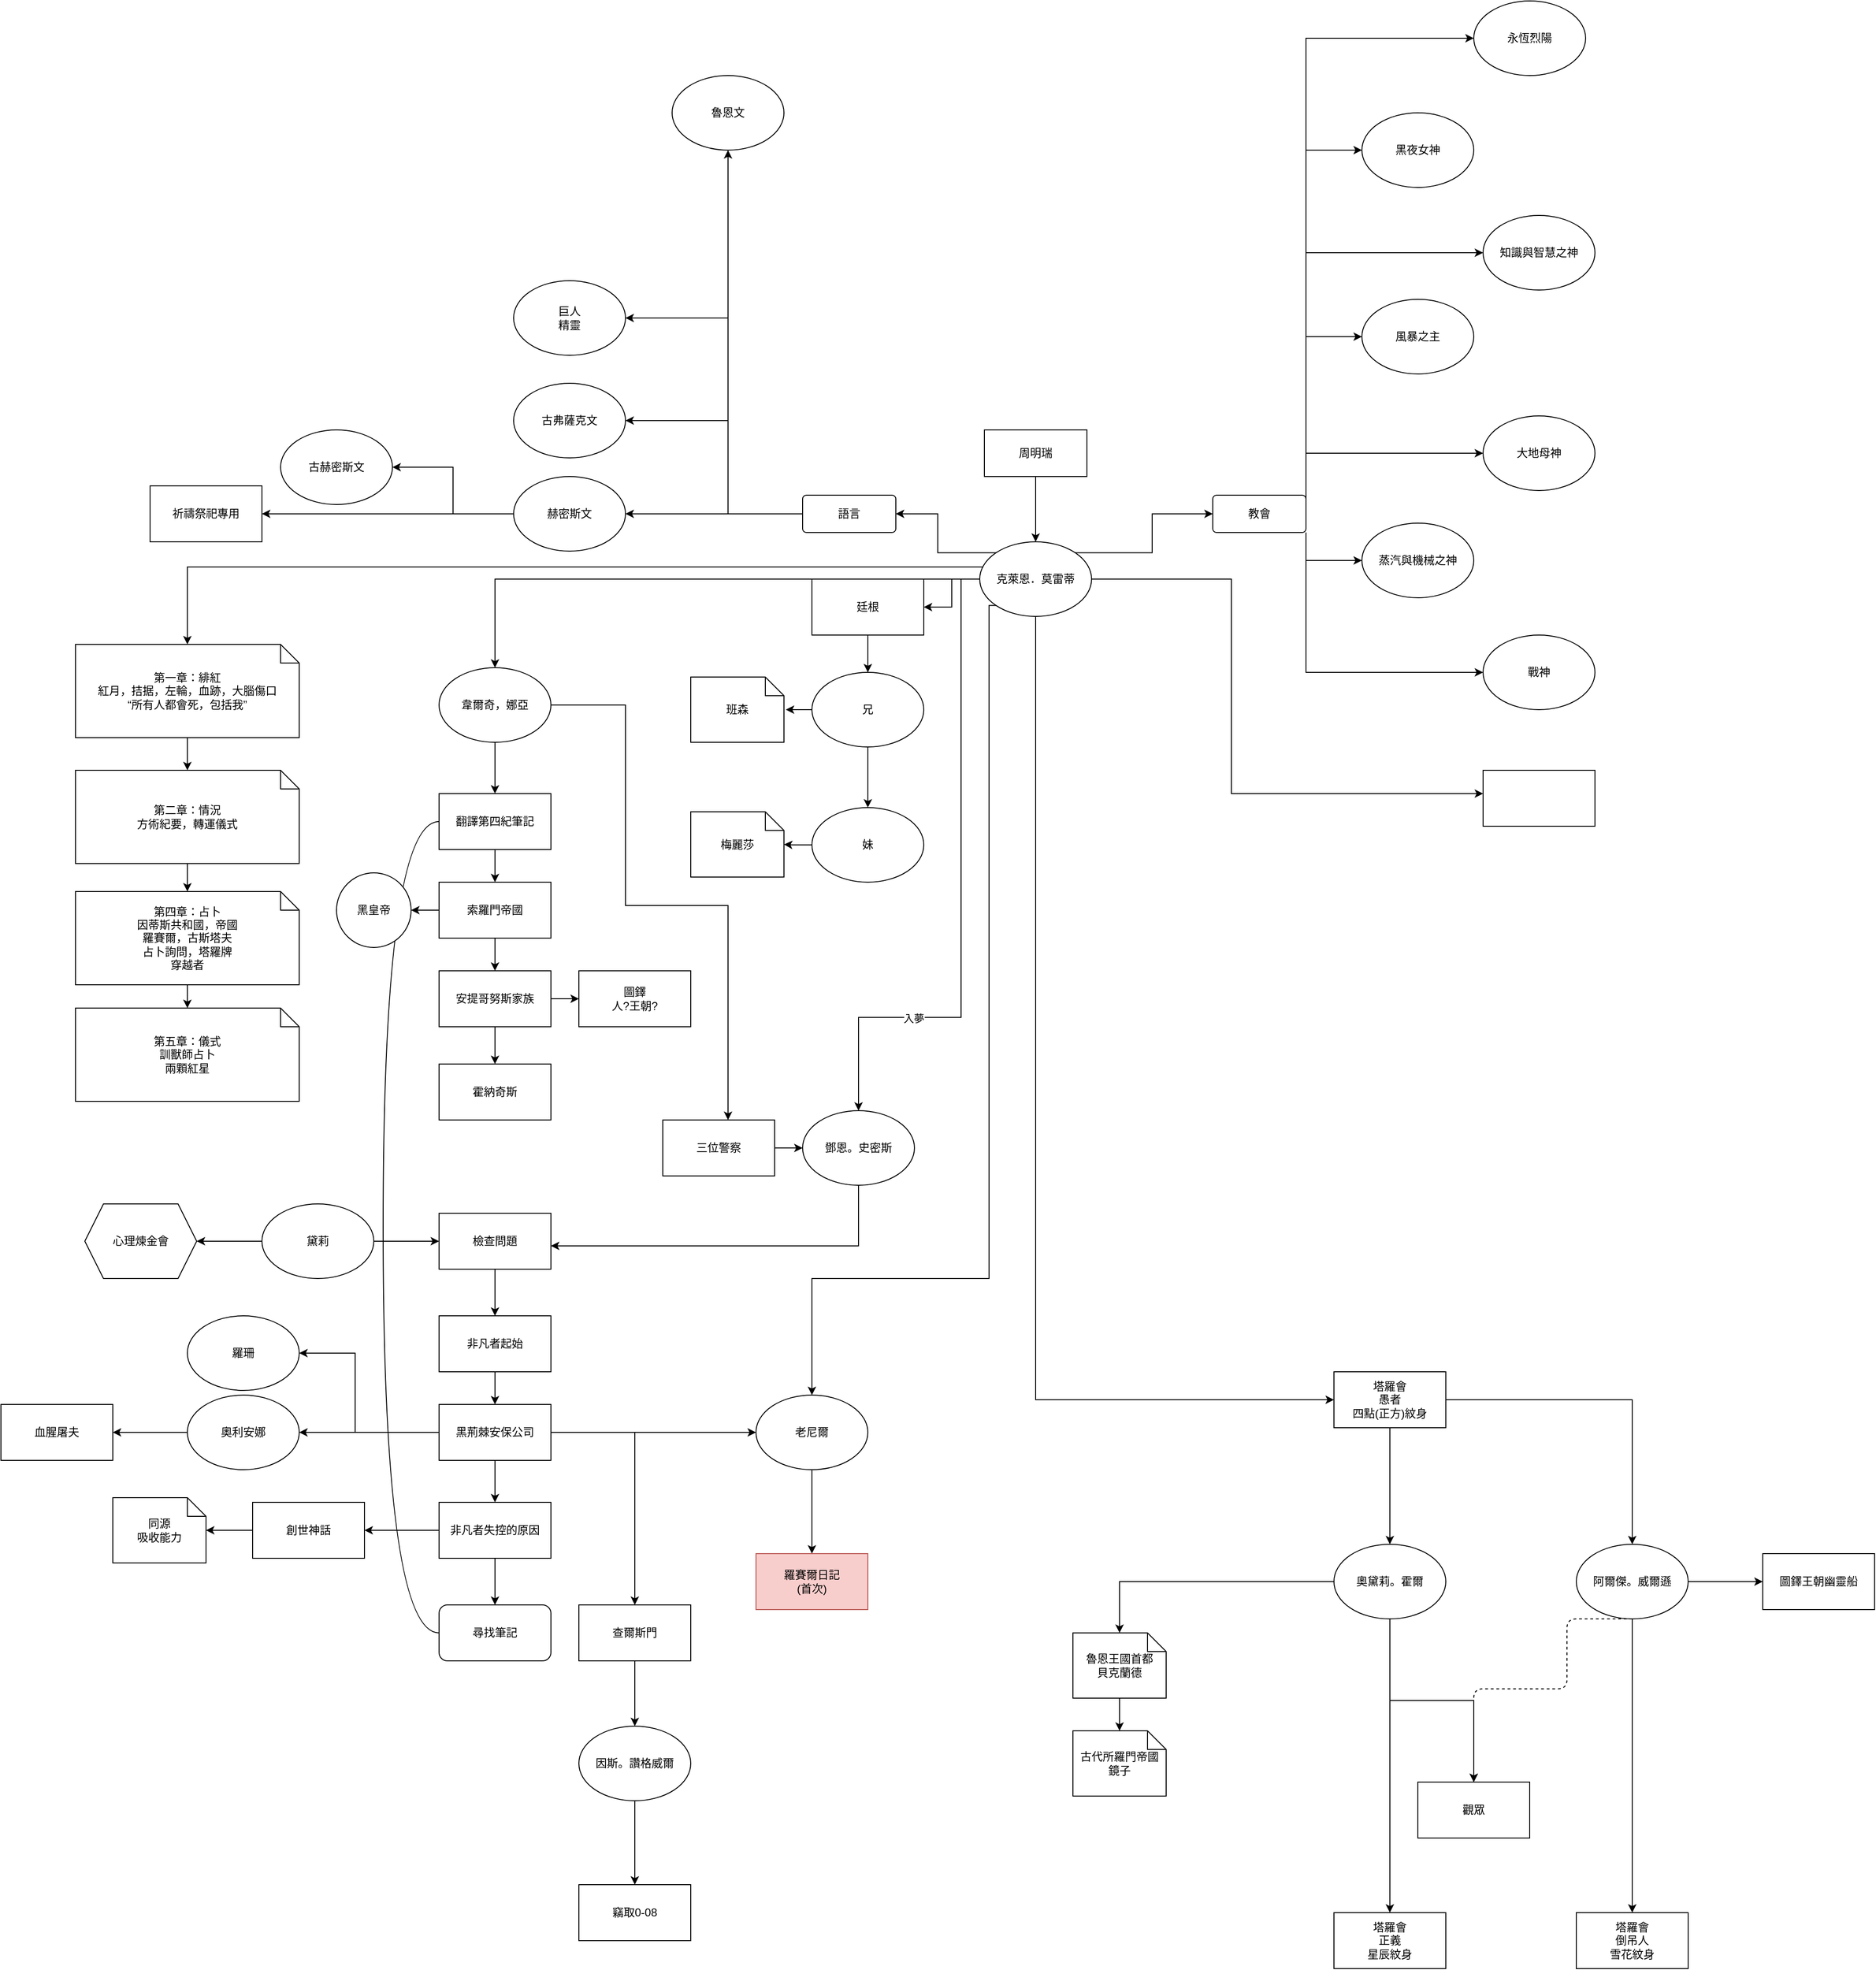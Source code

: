 <mxfile version="24.5.2" type="github">
  <diagram name="第 1 页" id="l93Pntk4si56_7tl0GaE">
    <mxGraphModel dx="1927" dy="1961" grid="1" gridSize="10" guides="1" tooltips="1" connect="1" arrows="1" fold="1" page="1" pageScale="1" pageWidth="827" pageHeight="1169" math="0" shadow="0">
      <root>
        <mxCell id="0" />
        <mxCell id="1" parent="0" />
        <mxCell id="QZMvVKYSNkP1_T-2Btj6-16" style="edgeStyle=orthogonalEdgeStyle;rounded=0;orthogonalLoop=1;jettySize=auto;html=1;exitX=0;exitY=0.5;exitDx=0;exitDy=0;entryX=0.5;entryY=0;entryDx=0;entryDy=0;" parent="1" source="IismxTwG9UXXeM0H7G9D-1" target="QZMvVKYSNkP1_T-2Btj6-3" edge="1">
          <mxGeometry relative="1" as="geometry" />
        </mxCell>
        <mxCell id="QZMvVKYSNkP1_T-2Btj6-26" style="edgeStyle=orthogonalEdgeStyle;rounded=0;orthogonalLoop=1;jettySize=auto;html=1;exitX=1;exitY=0;exitDx=0;exitDy=0;entryX=0;entryY=0.5;entryDx=0;entryDy=0;" parent="1" source="IismxTwG9UXXeM0H7G9D-1" target="QZMvVKYSNkP1_T-2Btj6-25" edge="1">
          <mxGeometry relative="1" as="geometry" />
        </mxCell>
        <mxCell id="QZMvVKYSNkP1_T-2Btj6-34" style="edgeStyle=orthogonalEdgeStyle;rounded=0;orthogonalLoop=1;jettySize=auto;html=1;exitX=0;exitY=0;exitDx=0;exitDy=0;entryX=1;entryY=0.5;entryDx=0;entryDy=0;" parent="1" source="IismxTwG9UXXeM0H7G9D-1" target="QZMvVKYSNkP1_T-2Btj6-33" edge="1">
          <mxGeometry relative="1" as="geometry" />
        </mxCell>
        <mxCell id="K-KHmR-dtGEfEEJEGf6L-7" style="edgeStyle=orthogonalEdgeStyle;rounded=0;orthogonalLoop=1;jettySize=auto;html=1;exitX=0;exitY=1;exitDx=0;exitDy=0;entryX=0.5;entryY=0;entryDx=0;entryDy=0;" parent="1" source="IismxTwG9UXXeM0H7G9D-1" target="QZMvVKYSNkP1_T-2Btj6-4" edge="1">
          <mxGeometry relative="1" as="geometry">
            <Array as="points">
              <mxPoint x="358" y="260" />
              <mxPoint x="220" y="260" />
            </Array>
          </mxGeometry>
        </mxCell>
        <mxCell id="K-KHmR-dtGEfEEJEGf6L-32" value="" style="edgeStyle=orthogonalEdgeStyle;rounded=0;orthogonalLoop=1;jettySize=auto;html=1;" parent="1" source="IismxTwG9UXXeM0H7G9D-1" target="K-KHmR-dtGEfEEJEGf6L-31" edge="1">
          <mxGeometry relative="1" as="geometry">
            <Array as="points">
              <mxPoint x="400" y="690" />
              <mxPoint x="400" y="690" />
            </Array>
          </mxGeometry>
        </mxCell>
        <mxCell id="K-KHmR-dtGEfEEJEGf6L-46" style="edgeStyle=orthogonalEdgeStyle;rounded=0;orthogonalLoop=1;jettySize=auto;html=1;exitX=0;exitY=0.5;exitDx=0;exitDy=0;entryX=0.5;entryY=0;entryDx=0;entryDy=0;" parent="1" source="IismxTwG9UXXeM0H7G9D-1" target="K-KHmR-dtGEfEEJEGf6L-47" edge="1">
          <mxGeometry relative="1" as="geometry">
            <mxPoint x="-180" y="440" as="targetPoint" />
          </mxGeometry>
        </mxCell>
        <mxCell id="K-KHmR-dtGEfEEJEGf6L-63" value="" style="edgeStyle=orthogonalEdgeStyle;rounded=0;orthogonalLoop=1;jettySize=auto;html=1;" parent="1" source="IismxTwG9UXXeM0H7G9D-1" target="K-KHmR-dtGEfEEJEGf6L-62" edge="1">
          <mxGeometry relative="1" as="geometry">
            <Array as="points">
              <mxPoint x="610" y="260" />
              <mxPoint x="610" y="490" />
            </Array>
          </mxGeometry>
        </mxCell>
        <mxCell id="K-KHmR-dtGEfEEJEGf6L-65" value="" style="edgeStyle=orthogonalEdgeStyle;rounded=0;orthogonalLoop=1;jettySize=auto;html=1;" parent="1" source="IismxTwG9UXXeM0H7G9D-1" target="K-KHmR-dtGEfEEJEGf6L-64" edge="1">
          <mxGeometry relative="1" as="geometry" />
        </mxCell>
        <mxCell id="K-KHmR-dtGEfEEJEGf6L-72" style="edgeStyle=orthogonalEdgeStyle;rounded=0;orthogonalLoop=1;jettySize=auto;html=1;exitX=0;exitY=0.5;exitDx=0;exitDy=0;entryX=0.5;entryY=0;entryDx=0;entryDy=0;" parent="1" source="IismxTwG9UXXeM0H7G9D-1" target="K-KHmR-dtGEfEEJEGf6L-70" edge="1">
          <mxGeometry relative="1" as="geometry">
            <Array as="points">
              <mxPoint x="320" y="260" />
              <mxPoint x="320" y="730" />
              <mxPoint x="210" y="730" />
            </Array>
          </mxGeometry>
        </mxCell>
        <mxCell id="K-KHmR-dtGEfEEJEGf6L-73" value="入夢" style="edgeLabel;html=1;align=center;verticalAlign=middle;resizable=0;points=[];" parent="K-KHmR-dtGEfEEJEGf6L-72" vertex="1" connectable="0">
          <mxGeometry x="0.546" y="1" relative="1" as="geometry">
            <mxPoint as="offset" />
          </mxGeometry>
        </mxCell>
        <mxCell id="_m64BonnHY6n9VVR-yjz-38" style="edgeStyle=orthogonalEdgeStyle;rounded=0;orthogonalLoop=1;jettySize=auto;html=1;exitX=0;exitY=1;exitDx=0;exitDy=0;entryX=0.5;entryY=0;entryDx=0;entryDy=0;" edge="1" parent="1" source="IismxTwG9UXXeM0H7G9D-1" target="_m64BonnHY6n9VVR-yjz-36">
          <mxGeometry relative="1" as="geometry">
            <Array as="points">
              <mxPoint x="350" y="288" />
              <mxPoint x="350" y="1010" />
              <mxPoint x="160" y="1010" />
            </Array>
          </mxGeometry>
        </mxCell>
        <mxCell id="IismxTwG9UXXeM0H7G9D-1" value="克萊恩．莫雷蒂" style="ellipse;whiteSpace=wrap;html=1;" parent="1" vertex="1">
          <mxGeometry x="340" y="220" width="120" height="80" as="geometry" />
        </mxCell>
        <mxCell id="IismxTwG9UXXeM0H7G9D-3" style="edgeStyle=orthogonalEdgeStyle;rounded=0;orthogonalLoop=1;jettySize=auto;html=1;exitX=0.5;exitY=1;exitDx=0;exitDy=0;entryX=0.5;entryY=0;entryDx=0;entryDy=0;" parent="1" source="IismxTwG9UXXeM0H7G9D-2" target="IismxTwG9UXXeM0H7G9D-1" edge="1">
          <mxGeometry relative="1" as="geometry" />
        </mxCell>
        <mxCell id="IismxTwG9UXXeM0H7G9D-2" value="周明瑞" style="html=1;whiteSpace=wrap;" parent="1" vertex="1">
          <mxGeometry x="345" y="100" width="110" height="50" as="geometry" />
        </mxCell>
        <mxCell id="QZMvVKYSNkP1_T-2Btj6-22" style="edgeStyle=orthogonalEdgeStyle;rounded=0;orthogonalLoop=1;jettySize=auto;html=1;exitX=0.5;exitY=1;exitDx=0;exitDy=0;exitPerimeter=0;" parent="1" source="QZMvVKYSNkP1_T-2Btj6-1" target="QZMvVKYSNkP1_T-2Btj6-21" edge="1">
          <mxGeometry relative="1" as="geometry" />
        </mxCell>
        <mxCell id="QZMvVKYSNkP1_T-2Btj6-1" value="&lt;div&gt;第一章：緋紅&lt;/div&gt;紅月，拮据，左輪，血跡，大腦傷口&lt;br&gt;“所有人都會死，包括我”" style="shape=note;size=20;whiteSpace=wrap;html=1;" parent="1" vertex="1">
          <mxGeometry x="-630" y="330" width="240" height="100" as="geometry" />
        </mxCell>
        <mxCell id="QZMvVKYSNkP1_T-2Btj6-3" value="兄" style="ellipse;whiteSpace=wrap;html=1;" parent="1" vertex="1">
          <mxGeometry x="160" y="360" width="120" height="80" as="geometry" />
        </mxCell>
        <mxCell id="K-KHmR-dtGEfEEJEGf6L-6" value="" style="edgeStyle=orthogonalEdgeStyle;rounded=0;orthogonalLoop=1;jettySize=auto;html=1;" parent="1" source="QZMvVKYSNkP1_T-2Btj6-4" target="QZMvVKYSNkP1_T-2Btj6-23" edge="1">
          <mxGeometry relative="1" as="geometry" />
        </mxCell>
        <mxCell id="QZMvVKYSNkP1_T-2Btj6-4" value="妹" style="ellipse;whiteSpace=wrap;html=1;" parent="1" vertex="1">
          <mxGeometry x="160" y="505" width="120" height="80" as="geometry" />
        </mxCell>
        <mxCell id="QZMvVKYSNkP1_T-2Btj6-15" style="edgeStyle=orthogonalEdgeStyle;rounded=0;orthogonalLoop=1;jettySize=auto;html=1;exitX=0.025;exitY=0.338;exitDx=0;exitDy=0;entryX=0.5;entryY=0;entryDx=0;entryDy=0;entryPerimeter=0;exitPerimeter=0;" parent="1" source="IismxTwG9UXXeM0H7G9D-1" target="QZMvVKYSNkP1_T-2Btj6-1" edge="1">
          <mxGeometry relative="1" as="geometry" />
        </mxCell>
        <mxCell id="QZMvVKYSNkP1_T-2Btj6-18" value="班森" style="shape=note;size=20;whiteSpace=wrap;html=1;" parent="1" vertex="1">
          <mxGeometry x="30" y="365" width="100" height="70" as="geometry" />
        </mxCell>
        <mxCell id="QZMvVKYSNkP1_T-2Btj6-20" style="edgeStyle=orthogonalEdgeStyle;rounded=0;orthogonalLoop=1;jettySize=auto;html=1;exitX=0;exitY=0.5;exitDx=0;exitDy=0;entryX=1.02;entryY=0.5;entryDx=0;entryDy=0;entryPerimeter=0;" parent="1" source="QZMvVKYSNkP1_T-2Btj6-3" target="QZMvVKYSNkP1_T-2Btj6-18" edge="1">
          <mxGeometry relative="1" as="geometry" />
        </mxCell>
        <mxCell id="QZMvVKYSNkP1_T-2Btj6-46" value="" style="edgeStyle=orthogonalEdgeStyle;rounded=0;orthogonalLoop=1;jettySize=auto;html=1;" parent="1" source="QZMvVKYSNkP1_T-2Btj6-21" target="QZMvVKYSNkP1_T-2Btj6-45" edge="1">
          <mxGeometry relative="1" as="geometry" />
        </mxCell>
        <mxCell id="QZMvVKYSNkP1_T-2Btj6-21" value="&lt;div&gt;第二章：情況&lt;/div&gt;&lt;div&gt;方術紀要，轉運儀式&lt;/div&gt;" style="shape=note;size=20;whiteSpace=wrap;html=1;" parent="1" vertex="1">
          <mxGeometry x="-630" y="465" width="240" height="100" as="geometry" />
        </mxCell>
        <mxCell id="QZMvVKYSNkP1_T-2Btj6-23" value="梅麗莎" style="shape=note;size=20;whiteSpace=wrap;html=1;" parent="1" vertex="1">
          <mxGeometry x="30" y="509.5" width="100" height="70" as="geometry" />
        </mxCell>
        <mxCell id="QZMvVKYSNkP1_T-2Btj6-30" style="edgeStyle=orthogonalEdgeStyle;rounded=0;orthogonalLoop=1;jettySize=auto;html=1;exitX=1;exitY=0.5;exitDx=0;exitDy=0;entryX=0;entryY=0.5;entryDx=0;entryDy=0;" parent="1" source="QZMvVKYSNkP1_T-2Btj6-25" target="QZMvVKYSNkP1_T-2Btj6-28" edge="1">
          <mxGeometry relative="1" as="geometry">
            <Array as="points">
              <mxPoint x="690" />
            </Array>
          </mxGeometry>
        </mxCell>
        <mxCell id="QZMvVKYSNkP1_T-2Btj6-31" style="edgeStyle=orthogonalEdgeStyle;rounded=0;orthogonalLoop=1;jettySize=auto;html=1;exitX=1;exitY=0;exitDx=0;exitDy=0;entryX=0;entryY=0.5;entryDx=0;entryDy=0;" parent="1" source="QZMvVKYSNkP1_T-2Btj6-25" target="QZMvVKYSNkP1_T-2Btj6-27" edge="1">
          <mxGeometry relative="1" as="geometry" />
        </mxCell>
        <mxCell id="QZMvVKYSNkP1_T-2Btj6-32" style="edgeStyle=orthogonalEdgeStyle;rounded=0;orthogonalLoop=1;jettySize=auto;html=1;exitX=1;exitY=1;exitDx=0;exitDy=0;entryX=0;entryY=0.5;entryDx=0;entryDy=0;" parent="1" source="QZMvVKYSNkP1_T-2Btj6-25" target="QZMvVKYSNkP1_T-2Btj6-29" edge="1">
          <mxGeometry relative="1" as="geometry" />
        </mxCell>
        <mxCell id="QZMvVKYSNkP1_T-2Btj6-41" style="edgeStyle=orthogonalEdgeStyle;rounded=0;orthogonalLoop=1;jettySize=auto;html=1;exitX=1;exitY=1;exitDx=0;exitDy=0;entryX=0;entryY=0.5;entryDx=0;entryDy=0;" parent="1" source="QZMvVKYSNkP1_T-2Btj6-25" target="QZMvVKYSNkP1_T-2Btj6-40" edge="1">
          <mxGeometry relative="1" as="geometry" />
        </mxCell>
        <mxCell id="QZMvVKYSNkP1_T-2Btj6-44" style="edgeStyle=orthogonalEdgeStyle;rounded=0;orthogonalLoop=1;jettySize=auto;html=1;exitX=1;exitY=0;exitDx=0;exitDy=0;entryX=0;entryY=0.5;entryDx=0;entryDy=0;" parent="1" source="QZMvVKYSNkP1_T-2Btj6-25" target="QZMvVKYSNkP1_T-2Btj6-37" edge="1">
          <mxGeometry relative="1" as="geometry" />
        </mxCell>
        <mxCell id="K-KHmR-dtGEfEEJEGf6L-33" style="edgeStyle=orthogonalEdgeStyle;rounded=0;orthogonalLoop=1;jettySize=auto;html=1;exitX=1;exitY=0.5;exitDx=0;exitDy=0;entryX=0;entryY=0.5;entryDx=0;entryDy=0;" parent="1" source="QZMvVKYSNkP1_T-2Btj6-25" target="QZMvVKYSNkP1_T-2Btj6-38" edge="1">
          <mxGeometry relative="1" as="geometry">
            <Array as="points">
              <mxPoint x="690" y="-90" />
            </Array>
          </mxGeometry>
        </mxCell>
        <mxCell id="K-KHmR-dtGEfEEJEGf6L-34" style="edgeStyle=orthogonalEdgeStyle;rounded=0;orthogonalLoop=1;jettySize=auto;html=1;exitX=1;exitY=0.5;exitDx=0;exitDy=0;entryX=0;entryY=0.5;entryDx=0;entryDy=0;" parent="1" source="QZMvVKYSNkP1_T-2Btj6-25" target="QZMvVKYSNkP1_T-2Btj6-39" edge="1">
          <mxGeometry relative="1" as="geometry">
            <Array as="points">
              <mxPoint x="690" y="125" />
            </Array>
          </mxGeometry>
        </mxCell>
        <mxCell id="QZMvVKYSNkP1_T-2Btj6-25" value="教會" style="rounded=1;arcSize=10;whiteSpace=wrap;html=1;align=center;" parent="1" vertex="1">
          <mxGeometry x="590" y="170" width="100" height="40" as="geometry" />
        </mxCell>
        <mxCell id="QZMvVKYSNkP1_T-2Btj6-27" value="黑夜女神" style="ellipse;whiteSpace=wrap;html=1;" parent="1" vertex="1">
          <mxGeometry x="750" y="-240" width="120" height="80" as="geometry" />
        </mxCell>
        <mxCell id="QZMvVKYSNkP1_T-2Btj6-28" value="風暴之主" style="ellipse;whiteSpace=wrap;html=1;" parent="1" vertex="1">
          <mxGeometry x="750" y="-40" width="120" height="80" as="geometry" />
        </mxCell>
        <mxCell id="QZMvVKYSNkP1_T-2Btj6-29" value="蒸汽與機械之神" style="ellipse;whiteSpace=wrap;html=1;" parent="1" vertex="1">
          <mxGeometry x="750" y="200" width="120" height="80" as="geometry" />
        </mxCell>
        <mxCell id="QZMvVKYSNkP1_T-2Btj6-36" style="edgeStyle=orthogonalEdgeStyle;rounded=0;orthogonalLoop=1;jettySize=auto;html=1;exitX=0;exitY=0.5;exitDx=0;exitDy=0;entryX=1;entryY=0.5;entryDx=0;entryDy=0;" parent="1" source="QZMvVKYSNkP1_T-2Btj6-33" target="K-KHmR-dtGEfEEJEGf6L-2" edge="1">
          <mxGeometry relative="1" as="geometry" />
        </mxCell>
        <mxCell id="K-KHmR-dtGEfEEJEGf6L-3" style="edgeStyle=orthogonalEdgeStyle;rounded=0;orthogonalLoop=1;jettySize=auto;html=1;exitX=0;exitY=0.5;exitDx=0;exitDy=0;entryX=1;entryY=0.5;entryDx=0;entryDy=0;" parent="1" source="QZMvVKYSNkP1_T-2Btj6-33" target="QZMvVKYSNkP1_T-2Btj6-35" edge="1">
          <mxGeometry relative="1" as="geometry">
            <Array as="points">
              <mxPoint x="70" y="190" />
              <mxPoint x="70" y="90" />
            </Array>
          </mxGeometry>
        </mxCell>
        <mxCell id="K-KHmR-dtGEfEEJEGf6L-4" style="edgeStyle=orthogonalEdgeStyle;rounded=0;orthogonalLoop=1;jettySize=auto;html=1;exitX=0;exitY=0.5;exitDx=0;exitDy=0;entryX=0.5;entryY=1;entryDx=0;entryDy=0;" parent="1" source="QZMvVKYSNkP1_T-2Btj6-33" target="K-KHmR-dtGEfEEJEGf6L-1" edge="1">
          <mxGeometry relative="1" as="geometry">
            <Array as="points">
              <mxPoint x="70" y="190" />
            </Array>
          </mxGeometry>
        </mxCell>
        <mxCell id="K-KHmR-dtGEfEEJEGf6L-45" style="edgeStyle=orthogonalEdgeStyle;rounded=0;orthogonalLoop=1;jettySize=auto;html=1;exitX=0;exitY=0.5;exitDx=0;exitDy=0;entryX=1;entryY=0.5;entryDx=0;entryDy=0;" parent="1" target="K-KHmR-dtGEfEEJEGf6L-44" edge="1">
          <mxGeometry relative="1" as="geometry">
            <mxPoint x="170" y="190" as="sourcePoint" />
            <mxPoint x="-30" y="-120" as="targetPoint" />
            <Array as="points">
              <mxPoint x="70" y="190" />
              <mxPoint x="70" y="-20" />
            </Array>
          </mxGeometry>
        </mxCell>
        <mxCell id="QZMvVKYSNkP1_T-2Btj6-33" value="語言" style="rounded=1;arcSize=10;whiteSpace=wrap;html=1;align=center;" parent="1" vertex="1">
          <mxGeometry x="150" y="170" width="100" height="40" as="geometry" />
        </mxCell>
        <mxCell id="QZMvVKYSNkP1_T-2Btj6-35" value="古弗薩克文" style="ellipse;whiteSpace=wrap;html=1;" parent="1" vertex="1">
          <mxGeometry x="-160" y="50" width="120" height="80" as="geometry" />
        </mxCell>
        <mxCell id="QZMvVKYSNkP1_T-2Btj6-37" value="永恆烈陽" style="ellipse;whiteSpace=wrap;html=1;" parent="1" vertex="1">
          <mxGeometry x="870" y="-360" width="120" height="80" as="geometry" />
        </mxCell>
        <mxCell id="QZMvVKYSNkP1_T-2Btj6-38" value="知識與智慧之神" style="ellipse;whiteSpace=wrap;html=1;" parent="1" vertex="1">
          <mxGeometry x="880" y="-130" width="120" height="80" as="geometry" />
        </mxCell>
        <mxCell id="QZMvVKYSNkP1_T-2Btj6-39" value="大地母神" style="ellipse;whiteSpace=wrap;html=1;" parent="1" vertex="1">
          <mxGeometry x="880" y="85" width="120" height="80" as="geometry" />
        </mxCell>
        <mxCell id="QZMvVKYSNkP1_T-2Btj6-40" value="戰神" style="ellipse;whiteSpace=wrap;html=1;" parent="1" vertex="1">
          <mxGeometry x="880" y="320" width="120" height="80" as="geometry" />
        </mxCell>
        <mxCell id="K-KHmR-dtGEfEEJEGf6L-12" value="" style="edgeStyle=orthogonalEdgeStyle;rounded=0;orthogonalLoop=1;jettySize=auto;html=1;" parent="1" source="QZMvVKYSNkP1_T-2Btj6-45" target="K-KHmR-dtGEfEEJEGf6L-11" edge="1">
          <mxGeometry relative="1" as="geometry" />
        </mxCell>
        <mxCell id="QZMvVKYSNkP1_T-2Btj6-45" value="&lt;div&gt;第四章：占卜&lt;/div&gt;&lt;div&gt;因蒂斯共和國，帝國&lt;/div&gt;&lt;div&gt;羅賽爾，古斯塔夫&lt;/div&gt;&lt;div&gt;占卜詢問，塔羅牌&lt;/div&gt;&lt;div&gt;穿越者&lt;/div&gt;" style="shape=note;size=20;whiteSpace=wrap;html=1;" parent="1" vertex="1">
          <mxGeometry x="-630" y="595" width="240" height="100" as="geometry" />
        </mxCell>
        <mxCell id="K-KHmR-dtGEfEEJEGf6L-1" value="魯恩文" style="ellipse;whiteSpace=wrap;html=1;" parent="1" vertex="1">
          <mxGeometry x="10" y="-280" width="120" height="80" as="geometry" />
        </mxCell>
        <mxCell id="K-KHmR-dtGEfEEJEGf6L-22" value="" style="edgeStyle=orthogonalEdgeStyle;rounded=0;orthogonalLoop=1;jettySize=auto;html=1;" parent="1" source="K-KHmR-dtGEfEEJEGf6L-2" target="K-KHmR-dtGEfEEJEGf6L-21" edge="1">
          <mxGeometry relative="1" as="geometry" />
        </mxCell>
        <mxCell id="K-KHmR-dtGEfEEJEGf6L-26" style="edgeStyle=orthogonalEdgeStyle;rounded=0;orthogonalLoop=1;jettySize=auto;html=1;exitX=0;exitY=0.5;exitDx=0;exitDy=0;entryX=1;entryY=0.5;entryDx=0;entryDy=0;" parent="1" source="K-KHmR-dtGEfEEJEGf6L-2" target="K-KHmR-dtGEfEEJEGf6L-25" edge="1">
          <mxGeometry relative="1" as="geometry">
            <Array as="points">
              <mxPoint x="-225" y="190" />
              <mxPoint x="-225" y="140" />
            </Array>
          </mxGeometry>
        </mxCell>
        <mxCell id="K-KHmR-dtGEfEEJEGf6L-2" value="赫密斯文" style="ellipse;whiteSpace=wrap;html=1;" parent="1" vertex="1">
          <mxGeometry x="-160" y="150" width="120" height="80" as="geometry" />
        </mxCell>
        <mxCell id="K-KHmR-dtGEfEEJEGf6L-35" style="edgeStyle=orthogonalEdgeStyle;rounded=1;orthogonalLoop=1;jettySize=auto;html=1;exitX=0.5;exitY=1;exitDx=0;exitDy=0;entryX=0.5;entryY=0;entryDx=0;entryDy=0;curved=0;dashed=1;" parent="1" source="K-KHmR-dtGEfEEJEGf6L-5" target="K-KHmR-dtGEfEEJEGf6L-27" edge="1">
          <mxGeometry relative="1" as="geometry">
            <Array as="points">
              <mxPoint x="970" y="1375" />
              <mxPoint x="970" y="1450" />
              <mxPoint x="870" y="1450" />
            </Array>
          </mxGeometry>
        </mxCell>
        <mxCell id="K-KHmR-dtGEfEEJEGf6L-39" value="" style="edgeStyle=orthogonalEdgeStyle;rounded=0;orthogonalLoop=1;jettySize=auto;html=1;" parent="1" source="K-KHmR-dtGEfEEJEGf6L-5" target="K-KHmR-dtGEfEEJEGf6L-38" edge="1">
          <mxGeometry relative="1" as="geometry" />
        </mxCell>
        <mxCell id="K-KHmR-dtGEfEEJEGf6L-43" value="" style="edgeStyle=orthogonalEdgeStyle;rounded=0;orthogonalLoop=1;jettySize=auto;html=1;" parent="1" source="K-KHmR-dtGEfEEJEGf6L-5" target="K-KHmR-dtGEfEEJEGf6L-42" edge="1">
          <mxGeometry relative="1" as="geometry" />
        </mxCell>
        <mxCell id="K-KHmR-dtGEfEEJEGf6L-5" value="阿爾傑。威爾遜" style="ellipse;whiteSpace=wrap;html=1;" parent="1" vertex="1">
          <mxGeometry x="980" y="1295" width="120" height="80" as="geometry" />
        </mxCell>
        <mxCell id="K-KHmR-dtGEfEEJEGf6L-14" style="edgeStyle=orthogonalEdgeStyle;rounded=0;orthogonalLoop=1;jettySize=auto;html=1;exitX=0;exitY=0.5;exitDx=0;exitDy=0;" parent="1" source="K-KHmR-dtGEfEEJEGf6L-8" target="K-KHmR-dtGEfEEJEGf6L-13" edge="1">
          <mxGeometry relative="1" as="geometry" />
        </mxCell>
        <mxCell id="K-KHmR-dtGEfEEJEGf6L-28" value="" style="edgeStyle=orthogonalEdgeStyle;rounded=0;orthogonalLoop=1;jettySize=auto;html=1;" parent="1" source="K-KHmR-dtGEfEEJEGf6L-8" target="K-KHmR-dtGEfEEJEGf6L-27" edge="1">
          <mxGeometry relative="1" as="geometry" />
        </mxCell>
        <mxCell id="K-KHmR-dtGEfEEJEGf6L-37" value="" style="edgeStyle=orthogonalEdgeStyle;rounded=0;orthogonalLoop=1;jettySize=auto;html=1;" parent="1" source="K-KHmR-dtGEfEEJEGf6L-8" target="K-KHmR-dtGEfEEJEGf6L-36" edge="1">
          <mxGeometry relative="1" as="geometry" />
        </mxCell>
        <mxCell id="K-KHmR-dtGEfEEJEGf6L-8" value="奧黛莉。霍爾" style="ellipse;whiteSpace=wrap;html=1;" parent="1" vertex="1">
          <mxGeometry x="720" y="1295" width="120" height="80" as="geometry" />
        </mxCell>
        <mxCell id="K-KHmR-dtGEfEEJEGf6L-11" value="&lt;div&gt;第五章：儀式&lt;/div&gt;&lt;div&gt;訓獸師占卜&lt;/div&gt;&lt;div&gt;兩顆紅星&lt;/div&gt;" style="shape=note;size=20;whiteSpace=wrap;html=1;" parent="1" vertex="1">
          <mxGeometry x="-630" y="720" width="240" height="100" as="geometry" />
        </mxCell>
        <mxCell id="K-KHmR-dtGEfEEJEGf6L-41" value="" style="edgeStyle=orthogonalEdgeStyle;rounded=0;orthogonalLoop=1;jettySize=auto;html=1;" parent="1" source="K-KHmR-dtGEfEEJEGf6L-13" target="K-KHmR-dtGEfEEJEGf6L-15" edge="1">
          <mxGeometry relative="1" as="geometry" />
        </mxCell>
        <mxCell id="K-KHmR-dtGEfEEJEGf6L-13" value="魯恩王國首都&lt;div&gt;貝克蘭德&lt;/div&gt;" style="shape=note;size=20;whiteSpace=wrap;html=1;" parent="1" vertex="1">
          <mxGeometry x="440" y="1390" width="100" height="70" as="geometry" />
        </mxCell>
        <mxCell id="K-KHmR-dtGEfEEJEGf6L-15" value="古代所羅門帝國&lt;div&gt;鏡子&lt;/div&gt;" style="shape=note;size=20;whiteSpace=wrap;html=1;" parent="1" vertex="1">
          <mxGeometry x="440" y="1495" width="100" height="70" as="geometry" />
        </mxCell>
        <mxCell id="K-KHmR-dtGEfEEJEGf6L-21" value="祈禱祭祀專用" style="whiteSpace=wrap;html=1;" parent="1" vertex="1">
          <mxGeometry x="-550" y="160" width="120" height="60" as="geometry" />
        </mxCell>
        <mxCell id="K-KHmR-dtGEfEEJEGf6L-25" value="古赫密斯文" style="ellipse;whiteSpace=wrap;html=1;" parent="1" vertex="1">
          <mxGeometry x="-410" y="100" width="120" height="80" as="geometry" />
        </mxCell>
        <mxCell id="K-KHmR-dtGEfEEJEGf6L-27" value="觀眾" style="whiteSpace=wrap;html=1;" parent="1" vertex="1">
          <mxGeometry x="810" y="1550" width="120" height="60" as="geometry" />
        </mxCell>
        <mxCell id="_m64BonnHY6n9VVR-yjz-34" style="edgeStyle=orthogonalEdgeStyle;rounded=0;orthogonalLoop=1;jettySize=auto;html=1;exitX=0.5;exitY=1;exitDx=0;exitDy=0;entryX=0.5;entryY=0;entryDx=0;entryDy=0;" edge="1" parent="1" source="K-KHmR-dtGEfEEJEGf6L-31" target="K-KHmR-dtGEfEEJEGf6L-8">
          <mxGeometry relative="1" as="geometry" />
        </mxCell>
        <mxCell id="_m64BonnHY6n9VVR-yjz-35" style="edgeStyle=orthogonalEdgeStyle;rounded=0;orthogonalLoop=1;jettySize=auto;html=1;exitX=1;exitY=0.5;exitDx=0;exitDy=0;entryX=0.5;entryY=0;entryDx=0;entryDy=0;" edge="1" parent="1" source="K-KHmR-dtGEfEEJEGf6L-31" target="K-KHmR-dtGEfEEJEGf6L-5">
          <mxGeometry relative="1" as="geometry" />
        </mxCell>
        <mxCell id="K-KHmR-dtGEfEEJEGf6L-31" value="&lt;div&gt;塔羅會&lt;/div&gt;愚者&lt;div&gt;四點(正方)紋身&lt;/div&gt;" style="whiteSpace=wrap;html=1;" parent="1" vertex="1">
          <mxGeometry x="720" y="1110" width="120" height="60" as="geometry" />
        </mxCell>
        <mxCell id="K-KHmR-dtGEfEEJEGf6L-36" value="&lt;div&gt;塔羅會&lt;/div&gt;正義&lt;div&gt;星辰紋身&lt;/div&gt;" style="whiteSpace=wrap;html=1;" parent="1" vertex="1">
          <mxGeometry x="720" y="1690" width="120" height="60" as="geometry" />
        </mxCell>
        <mxCell id="K-KHmR-dtGEfEEJEGf6L-38" value="&lt;div&gt;塔羅會&lt;/div&gt;&lt;div&gt;倒吊人&lt;/div&gt;&lt;div&gt;雪花紋身&lt;/div&gt;" style="whiteSpace=wrap;html=1;" parent="1" vertex="1">
          <mxGeometry x="980" y="1690" width="120" height="60" as="geometry" />
        </mxCell>
        <mxCell id="K-KHmR-dtGEfEEJEGf6L-42" value="圖鐸王朝幽靈船" style="whiteSpace=wrap;html=1;" parent="1" vertex="1">
          <mxGeometry x="1180" y="1305" width="120" height="60" as="geometry" />
        </mxCell>
        <mxCell id="K-KHmR-dtGEfEEJEGf6L-44" value="巨人&lt;div&gt;精靈&lt;/div&gt;" style="ellipse;whiteSpace=wrap;html=1;" parent="1" vertex="1">
          <mxGeometry x="-160" y="-60" width="120" height="80" as="geometry" />
        </mxCell>
        <mxCell id="K-KHmR-dtGEfEEJEGf6L-49" value="" style="edgeStyle=orthogonalEdgeStyle;rounded=0;orthogonalLoop=1;jettySize=auto;html=1;" parent="1" source="K-KHmR-dtGEfEEJEGf6L-47" target="K-KHmR-dtGEfEEJEGf6L-48" edge="1">
          <mxGeometry relative="1" as="geometry" />
        </mxCell>
        <mxCell id="K-KHmR-dtGEfEEJEGf6L-67" value="" style="edgeStyle=orthogonalEdgeStyle;rounded=0;orthogonalLoop=1;jettySize=auto;html=1;" parent="1" source="K-KHmR-dtGEfEEJEGf6L-47" target="K-KHmR-dtGEfEEJEGf6L-66" edge="1">
          <mxGeometry relative="1" as="geometry">
            <Array as="points">
              <mxPoint x="-40" y="395" />
              <mxPoint x="-40" y="610" />
              <mxPoint x="70" y="610" />
            </Array>
          </mxGeometry>
        </mxCell>
        <mxCell id="K-KHmR-dtGEfEEJEGf6L-47" value="韋爾奇，娜亞" style="ellipse;whiteSpace=wrap;html=1;" parent="1" vertex="1">
          <mxGeometry x="-240" y="355" width="120" height="80" as="geometry" />
        </mxCell>
        <mxCell id="K-KHmR-dtGEfEEJEGf6L-51" value="" style="edgeStyle=orthogonalEdgeStyle;rounded=0;orthogonalLoop=1;jettySize=auto;html=1;" parent="1" source="K-KHmR-dtGEfEEJEGf6L-48" target="K-KHmR-dtGEfEEJEGf6L-50" edge="1">
          <mxGeometry relative="1" as="geometry" />
        </mxCell>
        <mxCell id="_m64BonnHY6n9VVR-yjz-25" style="edgeStyle=orthogonalEdgeStyle;rounded=0;orthogonalLoop=1;jettySize=auto;html=1;exitX=0;exitY=0.5;exitDx=0;exitDy=0;entryX=0;entryY=0.5;entryDx=0;entryDy=0;endArrow=none;endFill=0;curved=1;" edge="1" parent="1" source="K-KHmR-dtGEfEEJEGf6L-48" target="_m64BonnHY6n9VVR-yjz-23">
          <mxGeometry relative="1" as="geometry">
            <Array as="points">
              <mxPoint x="-300" y="520" />
              <mxPoint x="-300" y="1390" />
            </Array>
          </mxGeometry>
        </mxCell>
        <mxCell id="K-KHmR-dtGEfEEJEGf6L-48" value="翻譯第四紀筆記" style="whiteSpace=wrap;html=1;" parent="1" vertex="1">
          <mxGeometry x="-240" y="490" width="120" height="60" as="geometry" />
        </mxCell>
        <mxCell id="K-KHmR-dtGEfEEJEGf6L-53" value="" style="edgeStyle=orthogonalEdgeStyle;rounded=0;orthogonalLoop=1;jettySize=auto;html=1;" parent="1" source="K-KHmR-dtGEfEEJEGf6L-50" target="K-KHmR-dtGEfEEJEGf6L-52" edge="1">
          <mxGeometry relative="1" as="geometry" />
        </mxCell>
        <mxCell id="K-KHmR-dtGEfEEJEGf6L-59" value="" style="edgeStyle=orthogonalEdgeStyle;rounded=0;orthogonalLoop=1;jettySize=auto;html=1;" parent="1" source="K-KHmR-dtGEfEEJEGf6L-50" target="K-KHmR-dtGEfEEJEGf6L-58" edge="1">
          <mxGeometry relative="1" as="geometry" />
        </mxCell>
        <mxCell id="K-KHmR-dtGEfEEJEGf6L-50" value="索羅門帝國" style="whiteSpace=wrap;html=1;" parent="1" vertex="1">
          <mxGeometry x="-240" y="585" width="120" height="60" as="geometry" />
        </mxCell>
        <mxCell id="K-KHmR-dtGEfEEJEGf6L-55" value="" style="edgeStyle=orthogonalEdgeStyle;rounded=0;orthogonalLoop=1;jettySize=auto;html=1;" parent="1" source="K-KHmR-dtGEfEEJEGf6L-52" target="K-KHmR-dtGEfEEJEGf6L-54" edge="1">
          <mxGeometry relative="1" as="geometry" />
        </mxCell>
        <mxCell id="K-KHmR-dtGEfEEJEGf6L-57" value="" style="edgeStyle=orthogonalEdgeStyle;rounded=0;orthogonalLoop=1;jettySize=auto;html=1;" parent="1" source="K-KHmR-dtGEfEEJEGf6L-52" target="K-KHmR-dtGEfEEJEGf6L-56" edge="1">
          <mxGeometry relative="1" as="geometry" />
        </mxCell>
        <mxCell id="K-KHmR-dtGEfEEJEGf6L-52" value="安提哥努斯家族" style="whiteSpace=wrap;html=1;" parent="1" vertex="1">
          <mxGeometry x="-240" y="680" width="120" height="60" as="geometry" />
        </mxCell>
        <mxCell id="K-KHmR-dtGEfEEJEGf6L-54" value="霍納奇斯" style="whiteSpace=wrap;html=1;" parent="1" vertex="1">
          <mxGeometry x="-240" y="780" width="120" height="60" as="geometry" />
        </mxCell>
        <mxCell id="K-KHmR-dtGEfEEJEGf6L-56" value="圖鐸&lt;div&gt;人?王朝?&lt;/div&gt;" style="whiteSpace=wrap;html=1;" parent="1" vertex="1">
          <mxGeometry x="-90" y="680" width="120" height="60" as="geometry" />
        </mxCell>
        <mxCell id="K-KHmR-dtGEfEEJEGf6L-58" value="黑皇帝" style="ellipse;whiteSpace=wrap;html=1;" parent="1" vertex="1">
          <mxGeometry x="-350" y="575" width="80" height="80" as="geometry" />
        </mxCell>
        <mxCell id="K-KHmR-dtGEfEEJEGf6L-62" value="" style="whiteSpace=wrap;html=1;" parent="1" vertex="1">
          <mxGeometry x="880" y="465" width="120" height="60" as="geometry" />
        </mxCell>
        <mxCell id="K-KHmR-dtGEfEEJEGf6L-64" value="廷根" style="whiteSpace=wrap;html=1;" parent="1" vertex="1">
          <mxGeometry x="160" y="260" width="120" height="60" as="geometry" />
        </mxCell>
        <mxCell id="K-KHmR-dtGEfEEJEGf6L-71" value="" style="edgeStyle=orthogonalEdgeStyle;rounded=0;orthogonalLoop=1;jettySize=auto;html=1;" parent="1" source="K-KHmR-dtGEfEEJEGf6L-66" target="K-KHmR-dtGEfEEJEGf6L-70" edge="1">
          <mxGeometry relative="1" as="geometry" />
        </mxCell>
        <mxCell id="K-KHmR-dtGEfEEJEGf6L-66" value="三位警察" style="whiteSpace=wrap;html=1;" parent="1" vertex="1">
          <mxGeometry y="840" width="120" height="60" as="geometry" />
        </mxCell>
        <mxCell id="_m64BonnHY6n9VVR-yjz-2" value="" style="edgeStyle=orthogonalEdgeStyle;rounded=0;orthogonalLoop=1;jettySize=auto;html=1;" edge="1" parent="1" source="K-KHmR-dtGEfEEJEGf6L-70" target="_m64BonnHY6n9VVR-yjz-1">
          <mxGeometry relative="1" as="geometry">
            <Array as="points">
              <mxPoint x="210" y="975" />
            </Array>
          </mxGeometry>
        </mxCell>
        <mxCell id="K-KHmR-dtGEfEEJEGf6L-70" value="鄧恩。史密斯" style="ellipse;whiteSpace=wrap;html=1;" parent="1" vertex="1">
          <mxGeometry x="150" y="830" width="120" height="80" as="geometry" />
        </mxCell>
        <mxCell id="_m64BonnHY6n9VVR-yjz-7" value="" style="edgeStyle=orthogonalEdgeStyle;rounded=0;orthogonalLoop=1;jettySize=auto;html=1;" edge="1" parent="1" source="_m64BonnHY6n9VVR-yjz-1" target="_m64BonnHY6n9VVR-yjz-6">
          <mxGeometry relative="1" as="geometry" />
        </mxCell>
        <mxCell id="_m64BonnHY6n9VVR-yjz-1" value="檢查問題" style="whiteSpace=wrap;html=1;" vertex="1" parent="1">
          <mxGeometry x="-240" y="940" width="120" height="60" as="geometry" />
        </mxCell>
        <mxCell id="_m64BonnHY6n9VVR-yjz-5" value="" style="edgeStyle=orthogonalEdgeStyle;rounded=0;orthogonalLoop=1;jettySize=auto;html=1;" edge="1" parent="1" source="_m64BonnHY6n9VVR-yjz-4" target="_m64BonnHY6n9VVR-yjz-1">
          <mxGeometry relative="1" as="geometry" />
        </mxCell>
        <mxCell id="_m64BonnHY6n9VVR-yjz-13" value="" style="edgeStyle=orthogonalEdgeStyle;rounded=0;orthogonalLoop=1;jettySize=auto;html=1;" edge="1" parent="1" source="_m64BonnHY6n9VVR-yjz-4" target="_m64BonnHY6n9VVR-yjz-12">
          <mxGeometry relative="1" as="geometry" />
        </mxCell>
        <mxCell id="_m64BonnHY6n9VVR-yjz-4" value="黛莉" style="ellipse;whiteSpace=wrap;html=1;" vertex="1" parent="1">
          <mxGeometry x="-430" y="930" width="120" height="80" as="geometry" />
        </mxCell>
        <mxCell id="_m64BonnHY6n9VVR-yjz-9" value="" style="edgeStyle=orthogonalEdgeStyle;rounded=0;orthogonalLoop=1;jettySize=auto;html=1;" edge="1" parent="1" source="_m64BonnHY6n9VVR-yjz-6" target="_m64BonnHY6n9VVR-yjz-8">
          <mxGeometry relative="1" as="geometry" />
        </mxCell>
        <mxCell id="_m64BonnHY6n9VVR-yjz-6" value="非凡者起始" style="whiteSpace=wrap;html=1;" vertex="1" parent="1">
          <mxGeometry x="-240" y="1050" width="120" height="60" as="geometry" />
        </mxCell>
        <mxCell id="_m64BonnHY6n9VVR-yjz-15" value="" style="edgeStyle=orthogonalEdgeStyle;rounded=0;orthogonalLoop=1;jettySize=auto;html=1;" edge="1" parent="1" source="_m64BonnHY6n9VVR-yjz-8" target="_m64BonnHY6n9VVR-yjz-14">
          <mxGeometry relative="1" as="geometry">
            <Array as="points">
              <mxPoint x="-330" y="1175" />
              <mxPoint x="-330" y="1090" />
            </Array>
          </mxGeometry>
        </mxCell>
        <mxCell id="_m64BonnHY6n9VVR-yjz-17" value="" style="edgeStyle=orthogonalEdgeStyle;rounded=0;orthogonalLoop=1;jettySize=auto;html=1;" edge="1" parent="1" source="_m64BonnHY6n9VVR-yjz-8" target="_m64BonnHY6n9VVR-yjz-16">
          <mxGeometry relative="1" as="geometry" />
        </mxCell>
        <mxCell id="_m64BonnHY6n9VVR-yjz-27" value="" style="edgeStyle=orthogonalEdgeStyle;rounded=0;orthogonalLoop=1;jettySize=auto;html=1;" edge="1" parent="1" source="_m64BonnHY6n9VVR-yjz-8" target="_m64BonnHY6n9VVR-yjz-26">
          <mxGeometry relative="1" as="geometry" />
        </mxCell>
        <mxCell id="_m64BonnHY6n9VVR-yjz-37" style="edgeStyle=orthogonalEdgeStyle;rounded=0;orthogonalLoop=1;jettySize=auto;html=1;exitX=1;exitY=0.5;exitDx=0;exitDy=0;entryX=0;entryY=0.5;entryDx=0;entryDy=0;" edge="1" parent="1" source="_m64BonnHY6n9VVR-yjz-8" target="_m64BonnHY6n9VVR-yjz-36">
          <mxGeometry relative="1" as="geometry" />
        </mxCell>
        <mxCell id="_m64BonnHY6n9VVR-yjz-40" style="edgeStyle=orthogonalEdgeStyle;rounded=0;orthogonalLoop=1;jettySize=auto;html=1;exitX=0;exitY=0.5;exitDx=0;exitDy=0;" edge="1" parent="1" source="_m64BonnHY6n9VVR-yjz-8" target="_m64BonnHY6n9VVR-yjz-39">
          <mxGeometry relative="1" as="geometry" />
        </mxCell>
        <mxCell id="_m64BonnHY6n9VVR-yjz-8" value="黑荊棘安保公司" style="whiteSpace=wrap;html=1;" vertex="1" parent="1">
          <mxGeometry x="-240" y="1145" width="120" height="60" as="geometry" />
        </mxCell>
        <mxCell id="_m64BonnHY6n9VVR-yjz-12" value="心理煉金會" style="shape=hexagon;perimeter=hexagonPerimeter2;whiteSpace=wrap;html=1;fixedSize=1;" vertex="1" parent="1">
          <mxGeometry x="-620" y="930" width="120" height="80" as="geometry" />
        </mxCell>
        <mxCell id="_m64BonnHY6n9VVR-yjz-14" value="羅珊" style="ellipse;whiteSpace=wrap;html=1;" vertex="1" parent="1">
          <mxGeometry x="-510" y="1050" width="120" height="80" as="geometry" />
        </mxCell>
        <mxCell id="_m64BonnHY6n9VVR-yjz-19" value="" style="edgeStyle=orthogonalEdgeStyle;rounded=0;orthogonalLoop=1;jettySize=auto;html=1;" edge="1" parent="1" source="_m64BonnHY6n9VVR-yjz-16" target="_m64BonnHY6n9VVR-yjz-18">
          <mxGeometry relative="1" as="geometry" />
        </mxCell>
        <mxCell id="_m64BonnHY6n9VVR-yjz-24" value="" style="edgeStyle=orthogonalEdgeStyle;rounded=0;orthogonalLoop=1;jettySize=auto;html=1;" edge="1" parent="1" source="_m64BonnHY6n9VVR-yjz-16" target="_m64BonnHY6n9VVR-yjz-23">
          <mxGeometry relative="1" as="geometry" />
        </mxCell>
        <mxCell id="_m64BonnHY6n9VVR-yjz-16" value="非凡者失控的原因" style="whiteSpace=wrap;html=1;" vertex="1" parent="1">
          <mxGeometry x="-240" y="1250" width="120" height="60" as="geometry" />
        </mxCell>
        <mxCell id="_m64BonnHY6n9VVR-yjz-21" value="" style="edgeStyle=orthogonalEdgeStyle;rounded=0;orthogonalLoop=1;jettySize=auto;html=1;" edge="1" parent="1" source="_m64BonnHY6n9VVR-yjz-18" target="_m64BonnHY6n9VVR-yjz-20">
          <mxGeometry relative="1" as="geometry" />
        </mxCell>
        <mxCell id="_m64BonnHY6n9VVR-yjz-18" value="創世神話" style="whiteSpace=wrap;html=1;" vertex="1" parent="1">
          <mxGeometry x="-440" y="1250" width="120" height="60" as="geometry" />
        </mxCell>
        <mxCell id="_m64BonnHY6n9VVR-yjz-20" value="同源&lt;div&gt;吸收能力&lt;/div&gt;" style="shape=note;size=20;whiteSpace=wrap;html=1;" vertex="1" parent="1">
          <mxGeometry x="-590" y="1245" width="100" height="70" as="geometry" />
        </mxCell>
        <mxCell id="_m64BonnHY6n9VVR-yjz-23" value="尋找筆記" style="rounded=1;whiteSpace=wrap;html=1;" vertex="1" parent="1">
          <mxGeometry x="-240" y="1360" width="120" height="60" as="geometry" />
        </mxCell>
        <mxCell id="_m64BonnHY6n9VVR-yjz-29" value="" style="edgeStyle=orthogonalEdgeStyle;rounded=0;orthogonalLoop=1;jettySize=auto;html=1;" edge="1" parent="1" source="_m64BonnHY6n9VVR-yjz-26" target="_m64BonnHY6n9VVR-yjz-28">
          <mxGeometry relative="1" as="geometry" />
        </mxCell>
        <mxCell id="_m64BonnHY6n9VVR-yjz-26" value="查爾斯門" style="whiteSpace=wrap;html=1;" vertex="1" parent="1">
          <mxGeometry x="-90" y="1360" width="120" height="60" as="geometry" />
        </mxCell>
        <mxCell id="_m64BonnHY6n9VVR-yjz-31" value="" style="edgeStyle=orthogonalEdgeStyle;rounded=0;orthogonalLoop=1;jettySize=auto;html=1;" edge="1" parent="1" source="_m64BonnHY6n9VVR-yjz-28" target="_m64BonnHY6n9VVR-yjz-30">
          <mxGeometry relative="1" as="geometry" />
        </mxCell>
        <mxCell id="_m64BonnHY6n9VVR-yjz-28" value="因斯。讚格威爾" style="ellipse;whiteSpace=wrap;html=1;" vertex="1" parent="1">
          <mxGeometry x="-90" y="1490" width="120" height="80" as="geometry" />
        </mxCell>
        <mxCell id="_m64BonnHY6n9VVR-yjz-30" value="竊取0-08" style="whiteSpace=wrap;html=1;" vertex="1" parent="1">
          <mxGeometry x="-90" y="1660" width="120" height="60" as="geometry" />
        </mxCell>
        <mxCell id="_m64BonnHY6n9VVR-yjz-44" value="" style="edgeStyle=orthogonalEdgeStyle;rounded=0;orthogonalLoop=1;jettySize=auto;html=1;" edge="1" parent="1" source="_m64BonnHY6n9VVR-yjz-36" target="_m64BonnHY6n9VVR-yjz-43">
          <mxGeometry relative="1" as="geometry" />
        </mxCell>
        <mxCell id="_m64BonnHY6n9VVR-yjz-36" value="老尼爾" style="ellipse;whiteSpace=wrap;html=1;" vertex="1" parent="1">
          <mxGeometry x="100" y="1135" width="120" height="80" as="geometry" />
        </mxCell>
        <mxCell id="_m64BonnHY6n9VVR-yjz-42" value="" style="edgeStyle=orthogonalEdgeStyle;rounded=0;orthogonalLoop=1;jettySize=auto;html=1;" edge="1" parent="1" source="_m64BonnHY6n9VVR-yjz-39" target="_m64BonnHY6n9VVR-yjz-41">
          <mxGeometry relative="1" as="geometry" />
        </mxCell>
        <mxCell id="_m64BonnHY6n9VVR-yjz-39" value="奧利安娜" style="ellipse;whiteSpace=wrap;html=1;" vertex="1" parent="1">
          <mxGeometry x="-510" y="1135" width="120" height="80" as="geometry" />
        </mxCell>
        <mxCell id="_m64BonnHY6n9VVR-yjz-41" value="血腥屠夫" style="whiteSpace=wrap;html=1;" vertex="1" parent="1">
          <mxGeometry x="-710" y="1145" width="120" height="60" as="geometry" />
        </mxCell>
        <mxCell id="_m64BonnHY6n9VVR-yjz-43" value="羅賽爾日記&lt;div&gt;(首次)&lt;/div&gt;" style="whiteSpace=wrap;html=1;fillColor=#f8cecc;strokeColor=#b85450;" vertex="1" parent="1">
          <mxGeometry x="100" y="1305" width="120" height="60" as="geometry" />
        </mxCell>
      </root>
    </mxGraphModel>
  </diagram>
</mxfile>

